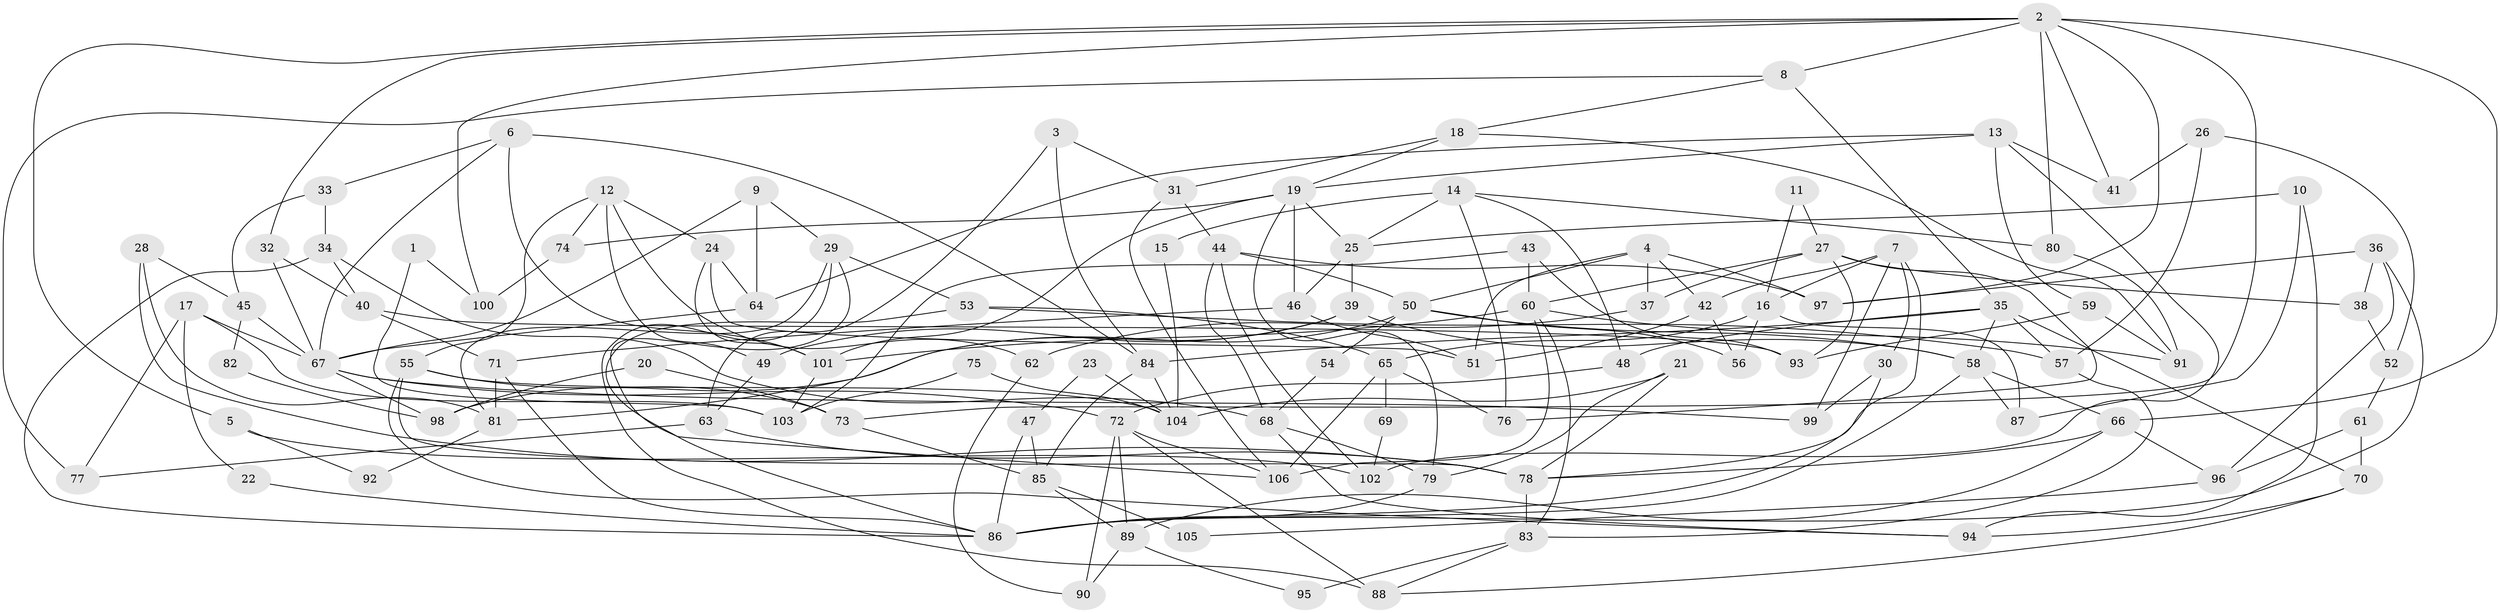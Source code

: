 // coarse degree distribution, {2: 0.1044776119402985, 11: 0.029850746268656716, 6: 0.1791044776119403, 3: 0.19402985074626866, 5: 0.1791044776119403, 10: 0.014925373134328358, 4: 0.14925373134328357, 7: 0.05970149253731343, 8: 0.04477611940298507, 13: 0.014925373134328358, 9: 0.029850746268656716}
// Generated by graph-tools (version 1.1) at 2025/41/03/06/25 10:41:56]
// undirected, 106 vertices, 212 edges
graph export_dot {
graph [start="1"]
  node [color=gray90,style=filled];
  1;
  2;
  3;
  4;
  5;
  6;
  7;
  8;
  9;
  10;
  11;
  12;
  13;
  14;
  15;
  16;
  17;
  18;
  19;
  20;
  21;
  22;
  23;
  24;
  25;
  26;
  27;
  28;
  29;
  30;
  31;
  32;
  33;
  34;
  35;
  36;
  37;
  38;
  39;
  40;
  41;
  42;
  43;
  44;
  45;
  46;
  47;
  48;
  49;
  50;
  51;
  52;
  53;
  54;
  55;
  56;
  57;
  58;
  59;
  60;
  61;
  62;
  63;
  64;
  65;
  66;
  67;
  68;
  69;
  70;
  71;
  72;
  73;
  74;
  75;
  76;
  77;
  78;
  79;
  80;
  81;
  82;
  83;
  84;
  85;
  86;
  87;
  88;
  89;
  90;
  91;
  92;
  93;
  94;
  95;
  96;
  97;
  98;
  99;
  100;
  101;
  102;
  103;
  104;
  105;
  106;
  1 -- 100;
  1 -- 103;
  2 -- 97;
  2 -- 32;
  2 -- 5;
  2 -- 8;
  2 -- 41;
  2 -- 66;
  2 -- 73;
  2 -- 80;
  2 -- 100;
  3 -- 84;
  3 -- 31;
  3 -- 63;
  4 -- 50;
  4 -- 42;
  4 -- 37;
  4 -- 51;
  4 -- 97;
  5 -- 102;
  5 -- 92;
  6 -- 84;
  6 -- 101;
  6 -- 33;
  6 -- 67;
  7 -- 78;
  7 -- 99;
  7 -- 16;
  7 -- 30;
  7 -- 42;
  8 -- 77;
  8 -- 18;
  8 -- 35;
  9 -- 29;
  9 -- 67;
  9 -- 64;
  10 -- 87;
  10 -- 25;
  10 -- 94;
  11 -- 27;
  11 -- 16;
  12 -- 49;
  12 -- 55;
  12 -- 24;
  12 -- 62;
  12 -- 74;
  13 -- 64;
  13 -- 19;
  13 -- 41;
  13 -- 59;
  13 -- 102;
  14 -- 80;
  14 -- 76;
  14 -- 15;
  14 -- 25;
  14 -- 48;
  15 -- 104;
  16 -- 56;
  16 -- 65;
  16 -- 87;
  17 -- 67;
  17 -- 103;
  17 -- 22;
  17 -- 77;
  18 -- 19;
  18 -- 31;
  18 -- 91;
  19 -- 46;
  19 -- 79;
  19 -- 25;
  19 -- 74;
  19 -- 101;
  20 -- 73;
  20 -- 98;
  21 -- 79;
  21 -- 78;
  21 -- 104;
  22 -- 86;
  23 -- 104;
  23 -- 47;
  24 -- 64;
  24 -- 51;
  24 -- 101;
  25 -- 39;
  25 -- 46;
  26 -- 41;
  26 -- 57;
  26 -- 52;
  27 -- 60;
  27 -- 37;
  27 -- 38;
  27 -- 76;
  27 -- 93;
  28 -- 45;
  28 -- 81;
  28 -- 78;
  29 -- 106;
  29 -- 53;
  29 -- 81;
  29 -- 88;
  30 -- 86;
  30 -- 99;
  31 -- 44;
  31 -- 106;
  32 -- 67;
  32 -- 40;
  33 -- 34;
  33 -- 45;
  34 -- 86;
  34 -- 40;
  34 -- 68;
  35 -- 57;
  35 -- 48;
  35 -- 58;
  35 -- 70;
  35 -- 84;
  36 -- 86;
  36 -- 38;
  36 -- 96;
  36 -- 97;
  37 -- 62;
  38 -- 52;
  39 -- 58;
  39 -- 49;
  39 -- 81;
  40 -- 71;
  40 -- 93;
  42 -- 51;
  42 -- 56;
  43 -- 93;
  43 -- 60;
  43 -- 103;
  44 -- 97;
  44 -- 68;
  44 -- 50;
  44 -- 102;
  45 -- 67;
  45 -- 82;
  46 -- 51;
  46 -- 71;
  47 -- 86;
  47 -- 85;
  48 -- 72;
  49 -- 63;
  50 -- 58;
  50 -- 54;
  50 -- 56;
  50 -- 98;
  52 -- 61;
  53 -- 86;
  53 -- 65;
  53 -- 57;
  54 -- 68;
  55 -- 94;
  55 -- 78;
  55 -- 73;
  55 -- 104;
  57 -- 83;
  58 -- 66;
  58 -- 86;
  58 -- 87;
  59 -- 91;
  59 -- 93;
  60 -- 101;
  60 -- 83;
  60 -- 91;
  60 -- 106;
  61 -- 96;
  61 -- 70;
  62 -- 90;
  63 -- 78;
  63 -- 77;
  64 -- 67;
  65 -- 106;
  65 -- 69;
  65 -- 76;
  66 -- 89;
  66 -- 78;
  66 -- 96;
  67 -- 72;
  67 -- 98;
  67 -- 99;
  68 -- 94;
  68 -- 79;
  69 -- 102;
  70 -- 88;
  70 -- 94;
  71 -- 81;
  71 -- 86;
  72 -- 106;
  72 -- 88;
  72 -- 89;
  72 -- 90;
  73 -- 85;
  74 -- 100;
  75 -- 103;
  75 -- 104;
  78 -- 83;
  79 -- 86;
  80 -- 91;
  81 -- 92;
  82 -- 98;
  83 -- 88;
  83 -- 95;
  84 -- 104;
  84 -- 85;
  85 -- 89;
  85 -- 105;
  89 -- 90;
  89 -- 95;
  96 -- 105;
  101 -- 103;
}
